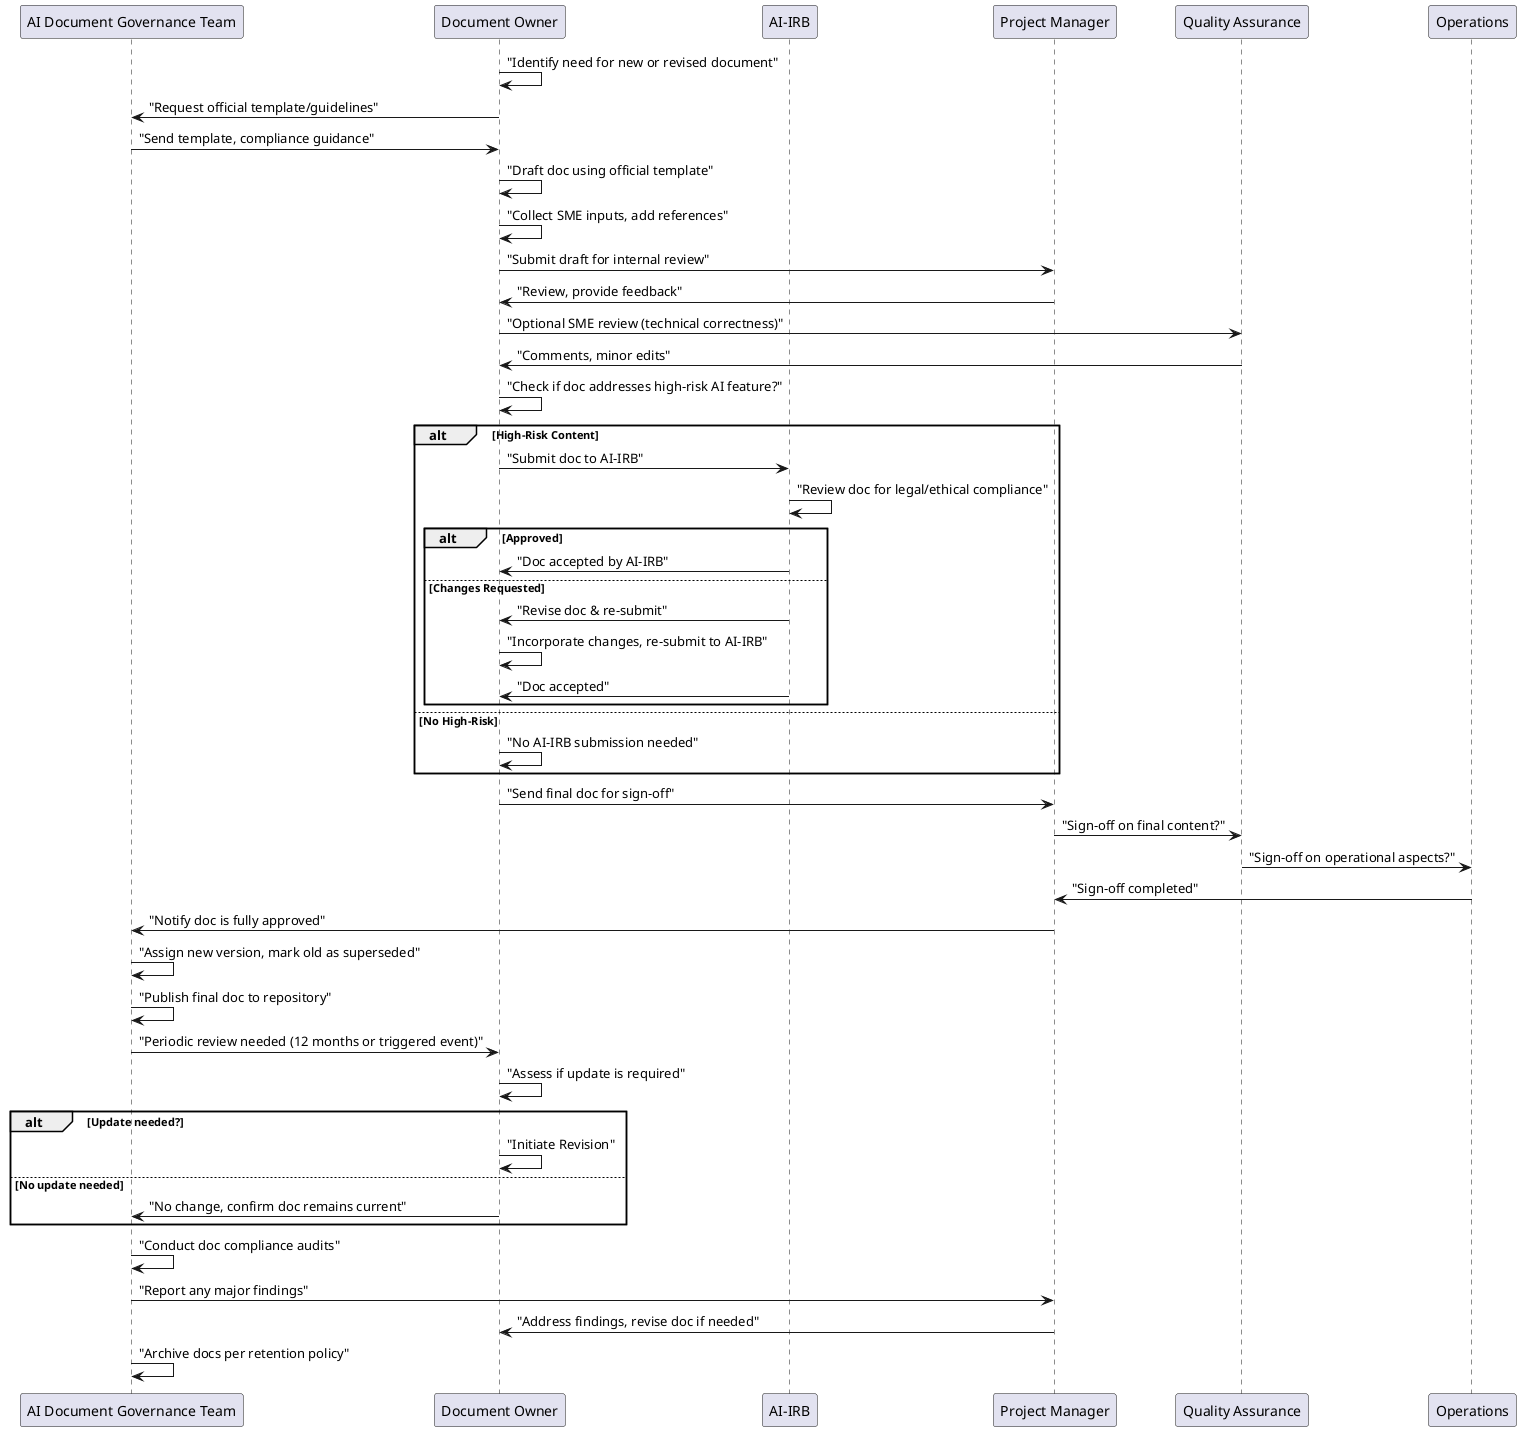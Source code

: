 @startuml
' Optional styling
skinparam monochrome false
skinparam shadowing false
skinparam boxPadding 10
skinparam sequenceArrowThickness 1
skinparam sequenceParticipantBoxBackgroundColor #FFFFFF

' Define Participants
participant "AI Document Governance Team" as GOV
participant "Document Owner" as OWNER
participant "AI-IRB" as IRB
participant "Project Manager" as PM
participant "Quality Assurance" as QA
participant "Operations" as OPS

' 1. Document need identified
OWNER -> OWNER: "Identify need for new or revised document"

' 2. Request official template
OWNER -> GOV: "Request official template/guidelines"
GOV -> OWNER: "Send template, compliance guidance"

' 3. Document Owner drafts content
OWNER -> OWNER: "Draft doc using official template"
OWNER -> OWNER: "Collect SME inputs, add references"

' 4. Internal Review
OWNER -> PM: "Submit draft for internal review"
PM -> OWNER: "Review, provide feedback"
OWNER -> QA: "Optional SME review (technical correctness)"
QA -> OWNER: "Comments, minor edits"

' 5. AI-IRB check
OWNER -> OWNER: "Check if doc addresses high-risk AI feature?"
alt High-Risk Content
  OWNER -> IRB: "Submit doc to AI-IRB"
  IRB -> IRB: "Review doc for legal/ethical compliance"
  alt Approved
    IRB -> OWNER: "Doc accepted by AI-IRB"
  else Changes Requested
    IRB -> OWNER: "Revise doc & re-submit"
    OWNER -> OWNER: "Incorporate changes, re-submit to AI-IRB"
    IRB -> OWNER: "Doc accepted"
  end
else No High-Risk
  OWNER -> OWNER: "No AI-IRB submission needed"
end

' 6. Final Approval
OWNER -> PM: "Send final doc for sign-off"
PM -> QA: "Sign-off on final content?"
QA -> OPS: "Sign-off on operational aspects?"
OPS -> PM: "Sign-off completed"

' 7. Versioning & Release
PM -> GOV: "Notify doc is fully approved"
GOV -> GOV: "Assign new version, mark old as superseded"
GOV -> GOV: "Publish final doc to repository"

' 8. Periodic Review
GOV -> OWNER: "Periodic review needed (12 months or triggered event)"
OWNER -> OWNER: "Assess if update is required"
alt Update needed?
  OWNER -> OWNER: "Initiate Revision"
else No update needed
  OWNER -> GOV: "No change, confirm doc remains current"
end

' 9. Audits & Archival
GOV -> GOV: "Conduct doc compliance audits"
GOV -> PM: "Report any major findings"
PM -> OWNER: "Address findings, revise doc if needed"
GOV -> GOV: "Archive docs per retention policy"

@enduml

